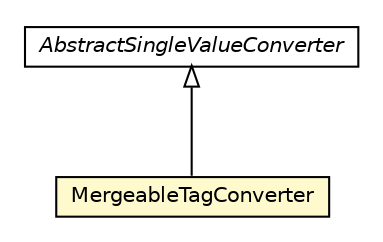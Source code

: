 #!/usr/local/bin/dot
#
# Class diagram 
# Generated by UMLGraph version 5.1 (http://www.umlgraph.org/)
#

digraph G {
	edge [fontname="Helvetica",fontsize=10,labelfontname="Helvetica",labelfontsize=10];
	node [fontname="Helvetica",fontsize=10,shape=plaintext];
	nodesep=0.25;
	ranksep=0.5;
	// org.androidtransfuse.processor.MergeableTagConverter
	c57648 [label=<<table title="org.androidtransfuse.processor.MergeableTagConverter" border="0" cellborder="1" cellspacing="0" cellpadding="2" port="p" bgcolor="lemonChiffon" href="./MergeableTagConverter.html">
		<tr><td><table border="0" cellspacing="0" cellpadding="1">
<tr><td align="center" balign="center"> MergeableTagConverter </td></tr>
		</table></td></tr>
		</table>>, fontname="Helvetica", fontcolor="black", fontsize=10.0];
	//org.androidtransfuse.processor.MergeableTagConverter extends com.thoughtworks.xstream.converters.basic.AbstractSingleValueConverter
	c57766:p -> c57648:p [dir=back,arrowtail=empty];
	// com.thoughtworks.xstream.converters.basic.AbstractSingleValueConverter
	c57766 [label=<<table title="com.thoughtworks.xstream.converters.basic.AbstractSingleValueConverter" border="0" cellborder="1" cellspacing="0" cellpadding="2" port="p" href="http://java.sun.com/j2se/1.4.2/docs/api/com/thoughtworks/xstream/converters/basic/AbstractSingleValueConverter.html">
		<tr><td><table border="0" cellspacing="0" cellpadding="1">
<tr><td align="center" balign="center"><font face="Helvetica-Oblique"> AbstractSingleValueConverter </font></td></tr>
		</table></td></tr>
		</table>>, fontname="Helvetica", fontcolor="black", fontsize=10.0];
}

